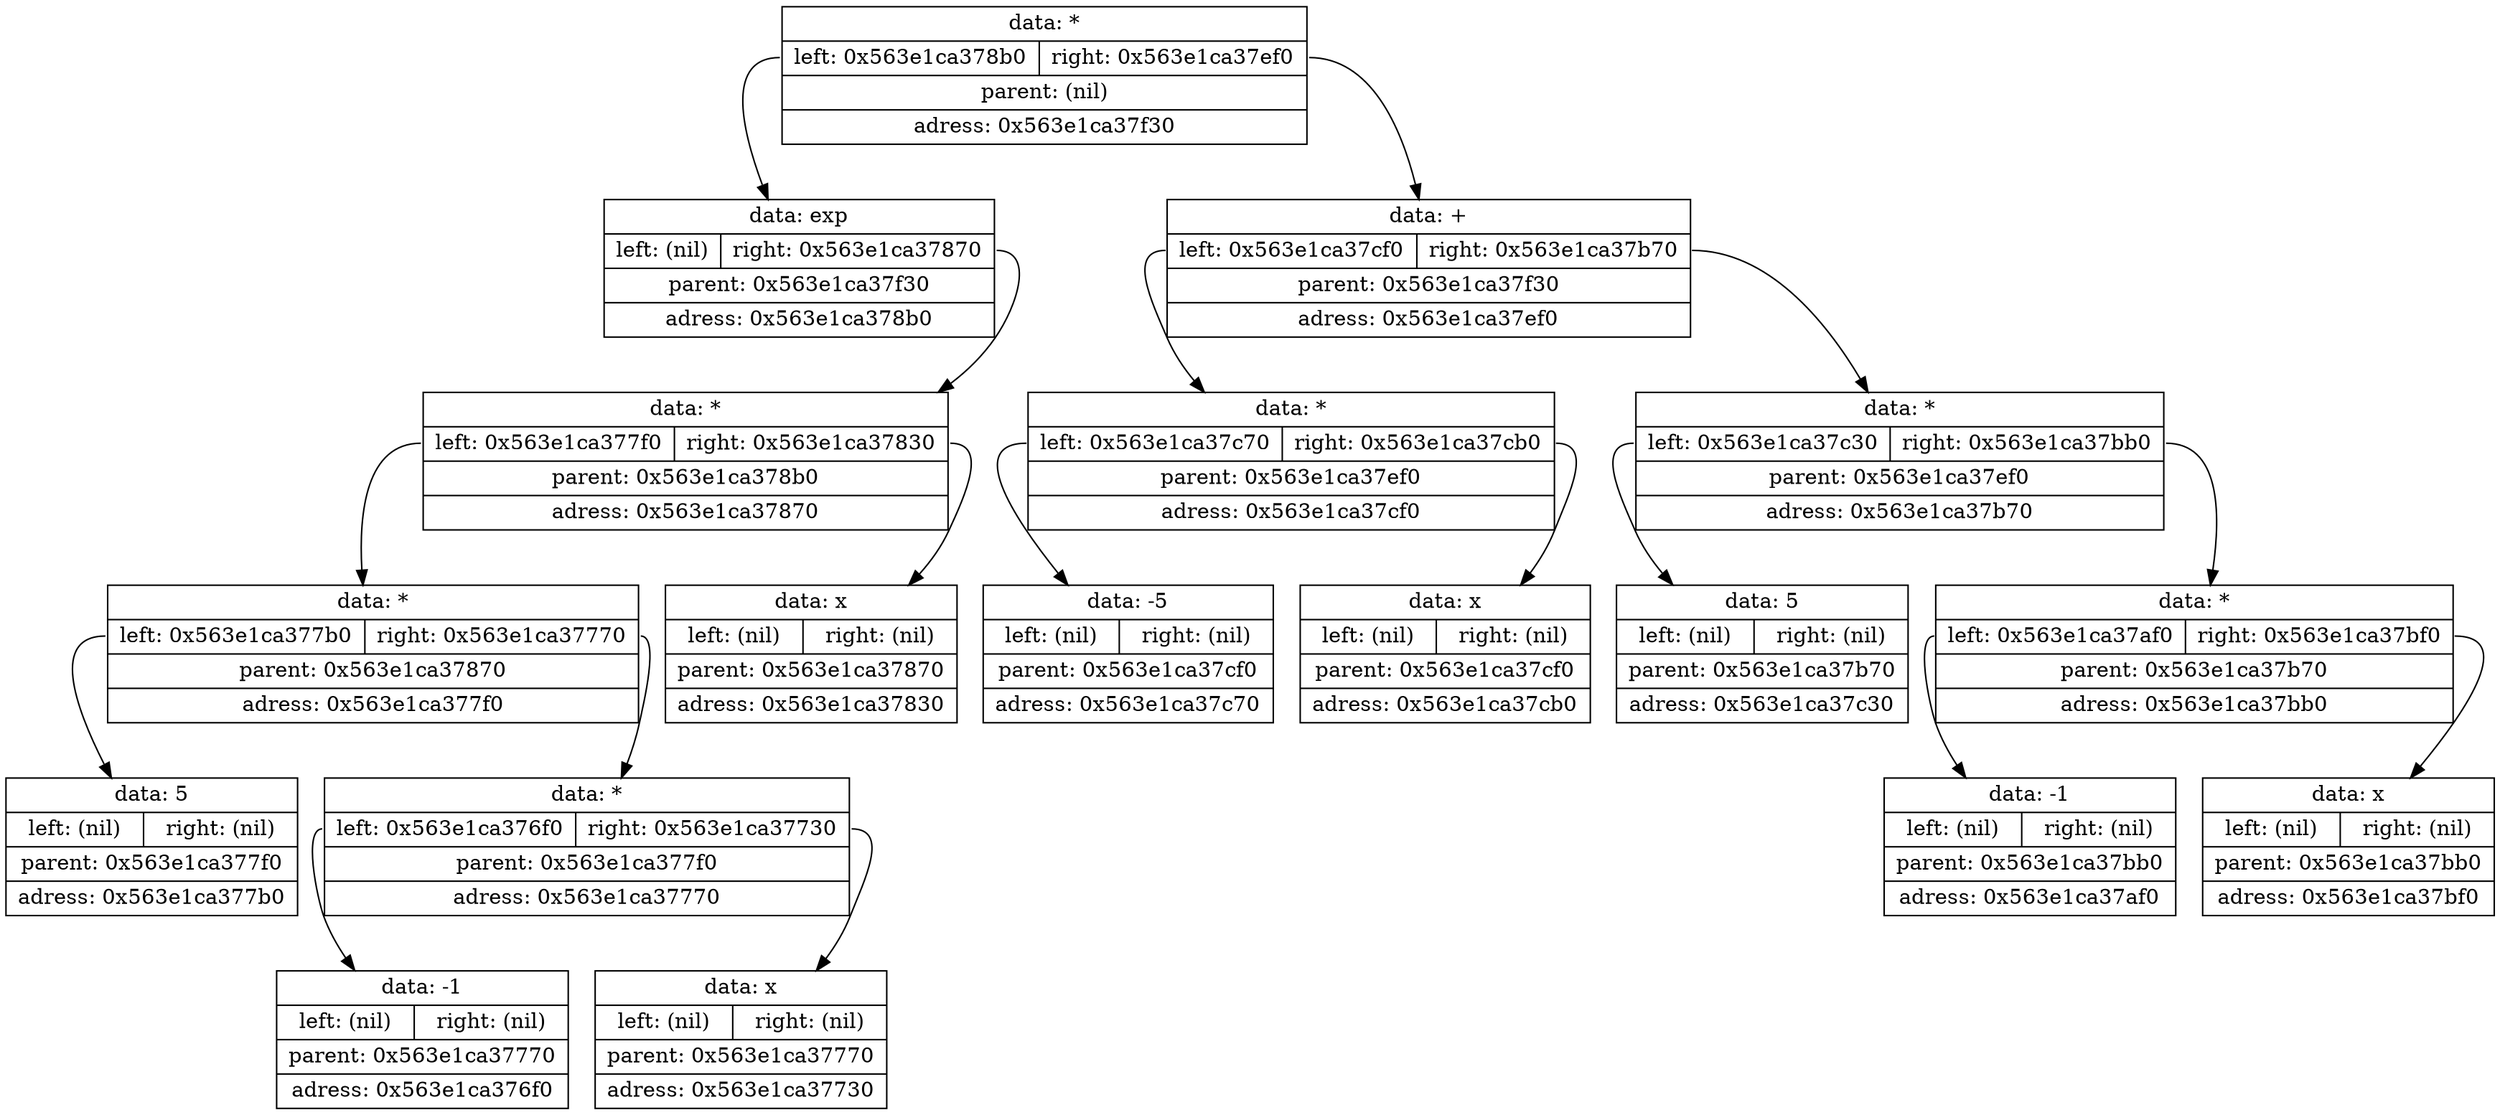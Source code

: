 digraph dump
{
	node0x563e1ca37f30 [shape = "record", label = "{<f1>data: *|{<f2>left: 0x563e1ca378b0|<f3>right: 0x563e1ca37ef0}|<f4>parent: (nil)|<f5>adress: 0x563e1ca37f30}"];
	node0x563e1ca378b0 [shape = "record", label = "{<f1>data: exp|{<f2>left: (nil)|<f3>right: 0x563e1ca37870}|<f4>parent: 0x563e1ca37f30|<f5>adress: 0x563e1ca378b0}"];
	node0x563e1ca37870 [shape = "record", label = "{<f1>data: *|{<f2>left: 0x563e1ca377f0|<f3>right: 0x563e1ca37830}|<f4>parent: 0x563e1ca378b0|<f5>adress: 0x563e1ca37870}"];
	node0x563e1ca377f0 [shape = "record", label = "{<f1>data: *|{<f2>left: 0x563e1ca377b0|<f3>right: 0x563e1ca37770}|<f4>parent: 0x563e1ca37870|<f5>adress: 0x563e1ca377f0}"];
	node0x563e1ca377b0 [shape = "record", label = "{<f1>data: 5|{<f2>left: (nil)|<f3>right: (nil)}|<f4>parent: 0x563e1ca377f0|<f5>adress: 0x563e1ca377b0}"];
	node0x563e1ca377f0:f2 -> node0x563e1ca377b0
	node0x563e1ca37770 [shape = "record", label = "{<f1>data: *|{<f2>left: 0x563e1ca376f0|<f3>right: 0x563e1ca37730}|<f4>parent: 0x563e1ca377f0|<f5>adress: 0x563e1ca37770}"];
	node0x563e1ca376f0 [shape = "record", label = "{<f1>data: -1|{<f2>left: (nil)|<f3>right: (nil)}|<f4>parent: 0x563e1ca37770|<f5>adress: 0x563e1ca376f0}"];
	node0x563e1ca37770:f2 -> node0x563e1ca376f0
	node0x563e1ca37730 [shape = "record", label = "{<f1>data: x|{<f2>left: (nil)|<f3>right: (nil)}|<f4>parent: 0x563e1ca37770|<f5>adress: 0x563e1ca37730}"];
	node0x563e1ca37770:f3 -> node0x563e1ca37730
	node0x563e1ca377f0:f3 -> node0x563e1ca37770
	node0x563e1ca37870:f2 -> node0x563e1ca377f0
	node0x563e1ca37830 [shape = "record", label = "{<f1>data: x|{<f2>left: (nil)|<f3>right: (nil)}|<f4>parent: 0x563e1ca37870|<f5>adress: 0x563e1ca37830}"];
	node0x563e1ca37870:f3 -> node0x563e1ca37830
	node0x563e1ca378b0:f3 -> node0x563e1ca37870
	node0x563e1ca37f30:f2 -> node0x563e1ca378b0
	node0x563e1ca37ef0 [shape = "record", label = "{<f1>data: +|{<f2>left: 0x563e1ca37cf0|<f3>right: 0x563e1ca37b70}|<f4>parent: 0x563e1ca37f30|<f5>adress: 0x563e1ca37ef0}"];
	node0x563e1ca37cf0 [shape = "record", label = "{<f1>data: *|{<f2>left: 0x563e1ca37c70|<f3>right: 0x563e1ca37cb0}|<f4>parent: 0x563e1ca37ef0|<f5>adress: 0x563e1ca37cf0}"];
	node0x563e1ca37c70 [shape = "record", label = "{<f1>data: -5|{<f2>left: (nil)|<f3>right: (nil)}|<f4>parent: 0x563e1ca37cf0|<f5>adress: 0x563e1ca37c70}"];
	node0x563e1ca37cf0:f2 -> node0x563e1ca37c70
	node0x563e1ca37cb0 [shape = "record", label = "{<f1>data: x|{<f2>left: (nil)|<f3>right: (nil)}|<f4>parent: 0x563e1ca37cf0|<f5>adress: 0x563e1ca37cb0}"];
	node0x563e1ca37cf0:f3 -> node0x563e1ca37cb0
	node0x563e1ca37ef0:f2 -> node0x563e1ca37cf0
	node0x563e1ca37b70 [shape = "record", label = "{<f1>data: *|{<f2>left: 0x563e1ca37c30|<f3>right: 0x563e1ca37bb0}|<f4>parent: 0x563e1ca37ef0|<f5>adress: 0x563e1ca37b70}"];
	node0x563e1ca37c30 [shape = "record", label = "{<f1>data: 5|{<f2>left: (nil)|<f3>right: (nil)}|<f4>parent: 0x563e1ca37b70|<f5>adress: 0x563e1ca37c30}"];
	node0x563e1ca37b70:f2 -> node0x563e1ca37c30
	node0x563e1ca37bb0 [shape = "record", label = "{<f1>data: *|{<f2>left: 0x563e1ca37af0|<f3>right: 0x563e1ca37bf0}|<f4>parent: 0x563e1ca37b70|<f5>adress: 0x563e1ca37bb0}"];
	node0x563e1ca37af0 [shape = "record", label = "{<f1>data: -1|{<f2>left: (nil)|<f3>right: (nil)}|<f4>parent: 0x563e1ca37bb0|<f5>adress: 0x563e1ca37af0}"];
	node0x563e1ca37bb0:f2 -> node0x563e1ca37af0
	node0x563e1ca37bf0 [shape = "record", label = "{<f1>data: x|{<f2>left: (nil)|<f3>right: (nil)}|<f4>parent: 0x563e1ca37bb0|<f5>adress: 0x563e1ca37bf0}"];
	node0x563e1ca37bb0:f3 -> node0x563e1ca37bf0
	node0x563e1ca37b70:f3 -> node0x563e1ca37bb0
	node0x563e1ca37ef0:f3 -> node0x563e1ca37b70
	node0x563e1ca37f30:f3 -> node0x563e1ca37ef0

}
